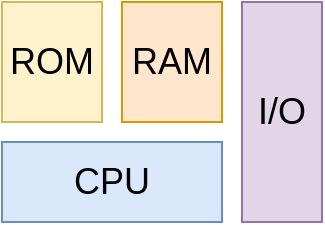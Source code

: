 <mxfile version="20.2.3" type="device" pages="6"><diagram id="jKgs5NQhzFjSeAtQGgx4" name="ComputerArchitecture"><mxGraphModel dx="1422" dy="857" grid="1" gridSize="10" guides="1" tooltips="1" connect="1" arrows="1" fold="1" page="1" pageScale="1" pageWidth="850" pageHeight="1100" math="0" shadow="0"><root><mxCell id="0"/><mxCell id="1" parent="0"/><mxCell id="ZXvirfwx5-NTB-baTXq3-1" value="&lt;font style=&quot;font-size: 18px;&quot;&gt;CPU&lt;/font&gt;" style="rounded=0;whiteSpace=wrap;html=1;fillColor=#dae8fc;strokeColor=#6c8ebf;" parent="1" vertex="1"><mxGeometry x="330" y="330" width="110" height="40" as="geometry"/></mxCell><mxCell id="ZXvirfwx5-NTB-baTXq3-2" value="RAM" style="rounded=0;whiteSpace=wrap;html=1;fontSize=18;fillColor=#ffe6cc;strokeColor=#d79b00;" parent="1" vertex="1"><mxGeometry x="390" y="260" width="50" height="60" as="geometry"/></mxCell><mxCell id="ZXvirfwx5-NTB-baTXq3-3" value="ROM" style="rounded=0;whiteSpace=wrap;html=1;fontSize=18;fillColor=#fff2cc;strokeColor=#d6b656;" parent="1" vertex="1"><mxGeometry x="330" y="260" width="50" height="60" as="geometry"/></mxCell><mxCell id="ZXvirfwx5-NTB-baTXq3-4" value="I/O" style="rounded=0;whiteSpace=wrap;html=1;fontSize=18;fillColor=#e1d5e7;strokeColor=#9673a6;" parent="1" vertex="1"><mxGeometry x="450" y="260" width="40" height="110" as="geometry"/></mxCell></root></mxGraphModel></diagram><diagram id="VeAfNJhvVv1DjpaMMoYv" name="Processes"><mxGraphModel dx="1422" dy="857" grid="1" gridSize="10" guides="1" tooltips="1" connect="1" arrows="1" fold="1" page="1" pageScale="1" pageWidth="850" pageHeight="1100" math="0" shadow="0"><root><mxCell id="0"/><mxCell id="1" parent="0"/><mxCell id="KSzVvA4Irh-55ij4Jz6W-15" value="d" style="rounded=0;whiteSpace=wrap;html=1;fontSize=17;fillColor=default;" parent="1" vertex="1"><mxGeometry x="355" y="300" width="120" height="230" as="geometry"/></mxCell><mxCell id="KSzVvA4Irh-55ij4Jz6W-16" value="Executable Files" style="text;html=1;align=center;verticalAlign=middle;resizable=0;points=[];autosize=1;strokeColor=none;fillColor=none;fontSize=17;" parent="1" vertex="1"><mxGeometry x="340" y="270" width="150" height="30" as="geometry"/></mxCell><mxCell id="KSzVvA4Irh-55ij4Jz6W-17" value="Headers" style="rounded=0;whiteSpace=wrap;html=1;fontSize=17;fillColor=#d5e8d4;strokeColor=#82b366;" parent="1" vertex="1"><mxGeometry x="355" y="300" width="120" height="60" as="geometry"/></mxCell><mxCell id="imugnw3qoZpxoe3GF136-7" style="edgeStyle=orthogonalEdgeStyle;rounded=0;orthogonalLoop=1;jettySize=auto;html=1;entryX=0.023;entryY=0.586;entryDx=0;entryDy=0;entryPerimeter=0;fontSize=17;" parent="1" source="KSzVvA4Irh-55ij4Jz6W-18" target="imugnw3qoZpxoe3GF136-2" edge="1"><mxGeometry relative="1" as="geometry"/></mxCell><mxCell id="KSzVvA4Irh-55ij4Jz6W-18" value=".bss" style="rounded=0;whiteSpace=wrap;html=1;fontSize=17;fillColor=#fff2cc;strokeColor=#d6b656;" parent="1" vertex="1"><mxGeometry x="355" y="360" width="120" height="20" as="geometry"/></mxCell><mxCell id="imugnw3qoZpxoe3GF136-6" style="edgeStyle=orthogonalEdgeStyle;rounded=0;orthogonalLoop=1;jettySize=auto;html=1;entryX=-0.01;entryY=0.344;entryDx=0;entryDy=0;entryPerimeter=0;fontSize=17;" parent="1" source="KSzVvA4Irh-55ij4Jz6W-19" target="imugnw3qoZpxoe3GF136-3" edge="1"><mxGeometry relative="1" as="geometry"/></mxCell><mxCell id="KSzVvA4Irh-55ij4Jz6W-19" value=".text" style="rounded=0;whiteSpace=wrap;html=1;fontSize=17;fillColor=#dae8fc;strokeColor=#6c8ebf;" parent="1" vertex="1"><mxGeometry x="355" y="390" width="120" height="60" as="geometry"/></mxCell><mxCell id="imugnw3qoZpxoe3GF136-8" style="edgeStyle=orthogonalEdgeStyle;rounded=0;orthogonalLoop=1;jettySize=auto;html=1;entryX=0;entryY=0.5;entryDx=0;entryDy=0;fontSize=17;" parent="1" source="KSzVvA4Irh-55ij4Jz6W-20" target="imugnw3qoZpxoe3GF136-3" edge="1"><mxGeometry relative="1" as="geometry"><Array as="points"><mxPoint x="505" y="470"/><mxPoint x="505" y="430"/></Array></mxGeometry></mxCell><mxCell id="KSzVvA4Irh-55ij4Jz6W-20" value=".rodata" style="rounded=0;whiteSpace=wrap;html=1;fontSize=17;fillColor=#fff2cc;strokeColor=#d6b656;" parent="1" vertex="1"><mxGeometry x="355" y="460" width="120" height="20" as="geometry"/></mxCell><mxCell id="imugnw3qoZpxoe3GF136-9" style="edgeStyle=orthogonalEdgeStyle;rounded=0;orthogonalLoop=1;jettySize=auto;html=1;entryX=-0.01;entryY=0.693;entryDx=0;entryDy=0;entryPerimeter=0;fontSize=17;" parent="1" source="KSzVvA4Irh-55ij4Jz6W-21" target="imugnw3qoZpxoe3GF136-3" edge="1"><mxGeometry relative="1" as="geometry"/></mxCell><mxCell id="imugnw3qoZpxoe3GF136-10" style="edgeStyle=orthogonalEdgeStyle;rounded=0;orthogonalLoop=1;jettySize=auto;html=1;entryX=0;entryY=0.75;entryDx=0;entryDy=0;fontSize=17;fillColor=#e1d5e7;strokeColor=#9673a6;dashed=1;" parent="1" source="KSzVvA4Irh-55ij4Jz6W-21" target="imugnw3qoZpxoe3GF136-2" edge="1"><mxGeometry relative="1" as="geometry"><Array as="points"><mxPoint x="495" y="500"/><mxPoint x="495" y="380"/></Array></mxGeometry></mxCell><mxCell id="KSzVvA4Irh-55ij4Jz6W-21" value=".data" style="rounded=0;whiteSpace=wrap;html=1;fontSize=17;fillColor=#fff2cc;strokeColor=#d6b656;" parent="1" vertex="1"><mxGeometry x="355" y="490" width="120" height="20" as="geometry"/></mxCell><mxCell id="KSzVvA4Irh-55ij4Jz6W-22" value="" style="rounded=0;whiteSpace=wrap;html=1;fontSize=17;fillColor=none;" parent="1" vertex="1"><mxGeometry x="355" y="300" width="120" height="230" as="geometry"/></mxCell><mxCell id="imugnw3qoZpxoe3GF136-2" value="RAM" style="rounded=0;whiteSpace=wrap;html=1;fontSize=18;fillColor=#ffe6cc;strokeColor=#d79b00;" parent="1" vertex="1"><mxGeometry x="555" y="335" width="50" height="60" as="geometry"/></mxCell><mxCell id="imugnw3qoZpxoe3GF136-3" value="ROM" style="rounded=0;whiteSpace=wrap;html=1;fontSize=18;fillColor=#fff2cc;strokeColor=#d6b656;" parent="1" vertex="1"><mxGeometry x="555" y="400" width="50" height="60" as="geometry"/></mxCell><mxCell id="NJdjafhU5GUKoWISNkNu-1" value="HW" style="rounded=0;whiteSpace=wrap;html=1;fontSize=18;fillColor=#f8cecc;strokeColor=#b85450;" parent="1" vertex="1"><mxGeometry x="80" y="450" width="120" height="40" as="geometry"/></mxCell><mxCell id="NJdjafhU5GUKoWISNkNu-2" value="OS (Kernel)" style="rounded=0;whiteSpace=wrap;html=1;fontSize=18;fillColor=#d5e8d4;strokeColor=#82b366;" parent="1" vertex="1"><mxGeometry x="80" y="400" width="120" height="40" as="geometry"/></mxCell><mxCell id="NJdjafhU5GUKoWISNkNu-3" value="&lt;font style=&quot;font-size: 12px;&quot;&gt;P1&lt;/font&gt;" style="shape=card;whiteSpace=wrap;html=1;fontSize=18;fillColor=#fff2cc;strokeColor=#d6b656;" parent="1" vertex="1"><mxGeometry x="80" y="330" width="40" height="60" as="geometry"/></mxCell><mxCell id="NJdjafhU5GUKoWISNkNu-4" value="&lt;font style=&quot;font-size: 12px;&quot;&gt;Pn&lt;/font&gt;" style="shape=card;whiteSpace=wrap;html=1;fontSize=18;fillColor=#fff2cc;strokeColor=#d6b656;" parent="1" vertex="1"><mxGeometry x="160" y="330" width="40" height="60" as="geometry"/></mxCell><mxCell id="NJdjafhU5GUKoWISNkNu-5" value="&lt;font style=&quot;font-size: 17px;&quot;&gt;...&lt;/font&gt;" style="text;html=1;align=center;verticalAlign=middle;resizable=0;points=[];autosize=1;strokeColor=none;fillColor=none;fontSize=12;" parent="1" vertex="1"><mxGeometry x="120" y="345" width="40" height="30" as="geometry"/></mxCell><mxCell id="NJdjafhU5GUKoWISNkNu-6" value="Processes" style="text;html=1;align=center;verticalAlign=middle;resizable=0;points=[];autosize=1;strokeColor=none;fillColor=none;fontSize=17;" parent="1" vertex="1"><mxGeometry x="210" y="345" width="100" height="30" as="geometry"/></mxCell><mxCell id="NJdjafhU5GUKoWISNkNu-7" value="" style="endArrow=classic;startArrow=classic;html=1;rounded=0;fontSize=17;" parent="1" edge="1"><mxGeometry width="50" height="50" relative="1" as="geometry"><mxPoint x="210" y="390" as="sourcePoint"/><mxPoint x="210" y="330" as="targetPoint"/></mxGeometry></mxCell></root></mxGraphModel></diagram><diagram id="TGLnlrVfk9iJQr_WNrsY" name="Process"><mxGraphModel dx="1422" dy="857" grid="1" gridSize="10" guides="1" tooltips="1" connect="1" arrows="1" fold="1" page="1" pageScale="1" pageWidth="850" pageHeight="1100" math="0" shadow="0"><root><mxCell id="0"/><mxCell id="1" parent="0"/><mxCell id="Hp5FJjKM4QG6iM4OdRbq-9" value="" style="rounded=0;whiteSpace=wrap;html=1;fontSize=18;" parent="1" vertex="1"><mxGeometry x="700" y="280" width="190" height="230" as="geometry"/></mxCell><mxCell id="7morOIem3QKCZER_J0fp-1" value="" style="shape=note;whiteSpace=wrap;html=1;backgroundOutline=1;darkOpacity=0.05;fontSize=14;" parent="1" vertex="1"><mxGeometry x="100" y="300" width="80" height="100" as="geometry"/></mxCell><mxCell id="7morOIem3QKCZER_J0fp-2" value="" style="shape=note;whiteSpace=wrap;html=1;backgroundOutline=1;darkOpacity=0.05;fontSize=14;" parent="1" vertex="1"><mxGeometry x="80" y="330" width="80" height="100" as="geometry"/></mxCell><mxCell id="7morOIem3QKCZER_J0fp-3" value=".c/.cpp/.asm" style="shape=note;whiteSpace=wrap;html=1;backgroundOutline=1;darkOpacity=0.05;fontSize=14;align=center;" parent="1" vertex="1"><mxGeometry x="60" y="360" width="80" height="100" as="geometry"/></mxCell><mxCell id="7morOIem3QKCZER_J0fp-4" value="&lt;span style=&quot;font-size: 18px;&quot;&gt;Source Code&lt;/span&gt;" style="text;html=1;align=center;verticalAlign=middle;resizable=0;points=[];autosize=1;strokeColor=none;fillColor=none;fontSize=14;" parent="1" vertex="1"><mxGeometry x="60" y="250" width="130" height="40" as="geometry"/></mxCell><mxCell id="mMZt18qBJSFMqakV96TD-17" style="edgeStyle=orthogonalEdgeStyle;rounded=0;orthogonalLoop=1;jettySize=auto;html=1;entryX=0;entryY=0.5;entryDx=0;entryDy=0;fontSize=14;fillColor=#080808;" parent="1" source="7morOIem3QKCZER_J0fp-7" target="mMZt18qBJSFMqakV96TD-7" edge="1"><mxGeometry relative="1" as="geometry"/></mxCell><mxCell id="7morOIem3QKCZER_J0fp-7" value="Code&lt;br style=&quot;font-size: 17px;&quot;&gt;&lt;font style=&quot;font-size: 14px;&quot;&gt;exe&lt;br&gt;ro&lt;/font&gt;" style="rounded=0;whiteSpace=wrap;html=1;fontSize=18;fillColor=#dae8fc;strokeColor=#6c8ebf;" parent="1" vertex="1"><mxGeometry x="305" y="280" width="95" height="70" as="geometry"/></mxCell><mxCell id="7morOIem3QKCZER_J0fp-8" value="&lt;span style=&quot;font-size: 18px;&quot;&gt;Binary Blocks&lt;/span&gt;" style="text;html=1;align=center;verticalAlign=middle;resizable=0;points=[];autosize=1;strokeColor=none;fillColor=none;fontSize=14;" parent="1" vertex="1"><mxGeometry x="280" y="235" width="130" height="40" as="geometry"/></mxCell><mxCell id="mMZt18qBJSFMqakV96TD-20" style="edgeStyle=orthogonalEdgeStyle;rounded=0;orthogonalLoop=1;jettySize=auto;html=1;entryX=0;entryY=0.5;entryDx=0;entryDy=0;fontSize=14;fillColor=#080808;" parent="1" source="7morOIem3QKCZER_J0fp-10" target="mMZt18qBJSFMqakV96TD-9" edge="1"><mxGeometry relative="1" as="geometry"><Array as="points"><mxPoint x="430" y="395"/><mxPoint x="430" y="450"/></Array></mxGeometry></mxCell><mxCell id="7morOIem3QKCZER_J0fp-10" value="Data&lt;br style=&quot;font-size: 17px;&quot;&gt;&lt;font style=&quot;font-size: 14px;&quot;&gt;non-exe&lt;br&gt;rw&lt;/font&gt;" style="rounded=0;whiteSpace=wrap;html=1;fontSize=18;fillColor=#fff2cc;strokeColor=#d6b656;" parent="1" vertex="1"><mxGeometry x="305" y="360" width="95" height="70" as="geometry"/></mxCell><mxCell id="mMZt18qBJSFMqakV96TD-21" style="edgeStyle=orthogonalEdgeStyle;rounded=0;orthogonalLoop=1;jettySize=auto;html=1;entryX=0;entryY=0.5;entryDx=0;entryDy=0;fontSize=14;fillColor=#080808;" parent="1" source="7morOIem3QKCZER_J0fp-11" target="mMZt18qBJSFMqakV96TD-12" edge="1"><mxGeometry relative="1" as="geometry"/></mxCell><mxCell id="7morOIem3QKCZER_J0fp-11" value="Constants&lt;br style=&quot;font-size: 17px;&quot;&gt;&lt;font style=&quot;font-size: 14px;&quot;&gt;non-exe&lt;br&gt;ro&lt;/font&gt;" style="rounded=0;whiteSpace=wrap;html=1;fontSize=18;fillColor=#fff2cc;strokeColor=#d6b656;" parent="1" vertex="1"><mxGeometry x="305" y="440" width="95" height="70" as="geometry"/></mxCell><mxCell id="7morOIem3QKCZER_J0fp-12" value="" style="shape=flexArrow;endArrow=classic;html=1;rounded=0;fontSize=14;fillColor=#f5f5f5;strokeColor=#666666;" parent="1" edge="1"><mxGeometry width="50" height="50" relative="1" as="geometry"><mxPoint x="210" y="370" as="sourcePoint"/><mxPoint x="280" y="370" as="targetPoint"/></mxGeometry></mxCell><mxCell id="mMZt18qBJSFMqakV96TD-1" value="d" style="rounded=0;whiteSpace=wrap;html=1;fontSize=17;fillColor=default;" parent="1" vertex="1"><mxGeometry x="470" y="280" width="120" height="230" as="geometry"/></mxCell><mxCell id="mMZt18qBJSFMqakV96TD-2" value="Executable Files" style="text;html=1;align=center;verticalAlign=middle;resizable=0;points=[];autosize=1;strokeColor=none;fillColor=none;fontSize=17;" parent="1" vertex="1"><mxGeometry x="460" y="240" width="150" height="30" as="geometry"/></mxCell><mxCell id="mMZt18qBJSFMqakV96TD-3" value="Headers&lt;br&gt;&lt;div style=&quot;&quot;&gt;&lt;span style=&quot;font-size: 12px; background-color: initial;&quot;&gt;entrypoint&lt;/span&gt;&lt;/div&gt;" style="rounded=0;whiteSpace=wrap;html=1;fontSize=17;fillColor=#d5e8d4;strokeColor=#82b366;" parent="1" vertex="1"><mxGeometry x="470" y="280" width="120" height="60" as="geometry"/></mxCell><mxCell id="mMZt18qBJSFMqakV96TD-5" value=".bss = size" style="rounded=0;whiteSpace=wrap;html=1;fontSize=17;fillColor=#fff2cc;strokeColor=#d6b656;" parent="1" vertex="1"><mxGeometry x="470" y="340" width="120" height="20" as="geometry"/></mxCell><mxCell id="mMZt18qBJSFMqakV96TD-7" value=".text" style="rounded=0;whiteSpace=wrap;html=1;fontSize=17;fillColor=#dae8fc;strokeColor=#6c8ebf;" parent="1" vertex="1"><mxGeometry x="470" y="370" width="120" height="60" as="geometry"/></mxCell><mxCell id="mMZt18qBJSFMqakV96TD-9" value=".data" style="rounded=0;whiteSpace=wrap;html=1;fontSize=17;fillColor=#fff2cc;strokeColor=#d6b656;" parent="1" vertex="1"><mxGeometry x="470" y="440" width="120" height="20" as="geometry"/></mxCell><mxCell id="mMZt18qBJSFMqakV96TD-12" value=".rodata" style="rounded=0;whiteSpace=wrap;html=1;fontSize=17;fillColor=#fff2cc;strokeColor=#d6b656;" parent="1" vertex="1"><mxGeometry x="470" y="470" width="120" height="20" as="geometry"/></mxCell><mxCell id="mMZt18qBJSFMqakV96TD-13" value="" style="rounded=0;whiteSpace=wrap;html=1;fontSize=17;fillColor=none;" parent="1" vertex="1"><mxGeometry x="470" y="280" width="120" height="230" as="geometry"/></mxCell><mxCell id="mMZt18qBJSFMqakV96TD-23" value="" style="endArrow=classic;startArrow=classic;html=1;rounded=0;fontSize=12;fillColor=#080808;" parent="1" edge="1"><mxGeometry width="50" height="50" relative="1" as="geometry"><mxPoint x="60" y="540" as="sourcePoint"/><mxPoint x="600" y="540" as="targetPoint"/></mxGeometry></mxCell><mxCell id="mMZt18qBJSFMqakV96TD-24" value="&lt;span style=&quot;font-size: 18px;&quot;&gt;Compilation and Linking&lt;/span&gt;" style="text;html=1;align=center;verticalAlign=middle;resizable=0;points=[];autosize=1;strokeColor=none;fillColor=none;fontSize=14;" parent="1" vertex="1"><mxGeometry x="215" y="540" width="220" height="40" as="geometry"/></mxCell><mxCell id="Hp5FJjKM4QG6iM4OdRbq-1" value="&lt;font style=&quot;font-size: 18px;&quot;&gt;Virtual Memory&lt;/font&gt;" style="rounded=0;whiteSpace=wrap;html=1;fontSize=12;fillColor=#fff2cc;strokeColor=#d6b656;" parent="1" vertex="1"><mxGeometry x="710" y="285" width="80" height="125" as="geometry"/></mxCell><mxCell id="Hp5FJjKM4QG6iM4OdRbq-2" value="Process" style="text;html=1;align=center;verticalAlign=middle;resizable=0;points=[];autosize=1;strokeColor=none;fillColor=none;fontSize=17;" parent="1" vertex="1"><mxGeometry x="765" y="240" width="80" height="30" as="geometry"/></mxCell><mxCell id="Hp5FJjKM4QG6iM4OdRbq-3" value="" style="whiteSpace=wrap;html=1;aspect=fixed;fontSize=18;fillColor=#dae8fc;strokeColor=#6c8ebf;" parent="1" vertex="1"><mxGeometry x="720" y="445" width="40" height="40" as="geometry"/></mxCell><mxCell id="Hp5FJjKM4QG6iM4OdRbq-7" value="Threads" style="text;html=1;align=center;verticalAlign=middle;resizable=0;points=[];autosize=1;strokeColor=none;fillColor=none;fontSize=18;" parent="1" vertex="1"><mxGeometry x="705" y="410" width="90" height="40" as="geometry"/></mxCell><mxCell id="Hp5FJjKM4QG6iM4OdRbq-8" value="&lt;font style=&quot;font-size: 18px;&quot;&gt;I/O&lt;/font&gt;" style="rounded=0;whiteSpace=wrap;html=1;fontSize=12;fillColor=#e1d5e7;strokeColor=#9673a6;" parent="1" vertex="1"><mxGeometry x="805" y="285" width="70" height="100" as="geometry"/></mxCell><mxCell id="Hp5FJjKM4QG6iM4OdRbq-11" value="Signals" style="rounded=0;whiteSpace=wrap;html=1;fontSize=18;fillColor=#f8cecc;strokeColor=#b85450;" parent="1" vertex="1"><mxGeometry x="805" y="400" width="70" height="30" as="geometry"/></mxCell><mxCell id="Hp5FJjKM4QG6iM4OdRbq-14" value="" style="shape=flexArrow;endArrow=classic;html=1;rounded=0;fontSize=14;fillColor=#f5f5f5;strokeColor=#666666;" parent="1" edge="1"><mxGeometry width="50" height="50" relative="1" as="geometry"><mxPoint x="610" y="394.71" as="sourcePoint"/><mxPoint x="680" y="394.71" as="targetPoint"/></mxGeometry></mxCell><mxCell id="Hp5FJjKM4QG6iM4OdRbq-15" value="Execute" style="text;html=1;align=center;verticalAlign=middle;resizable=0;points=[];autosize=1;strokeColor=none;fillColor=none;fontSize=18;" parent="1" vertex="1"><mxGeometry x="600" y="350" width="90" height="40" as="geometry"/></mxCell><mxCell id="Hp5FJjKM4QG6iM4OdRbq-20" value="" style="whiteSpace=wrap;html=1;aspect=fixed;fontSize=18;fillColor=#dae8fc;strokeColor=#6c8ebf;" parent="1" vertex="1"><mxGeometry x="730" y="455" width="40" height="40" as="geometry"/></mxCell><mxCell id="Hp5FJjKM4QG6iM4OdRbq-21" value="" style="whiteSpace=wrap;html=1;aspect=fixed;fontSize=18;fillColor=#dae8fc;strokeColor=#6c8ebf;" parent="1" vertex="1"><mxGeometry x="740" y="465" width="40" height="40" as="geometry"/></mxCell></root></mxGraphModel></diagram><diagram id="MSupq8z4BKF6Zao9s_jd" name="FileDescriptorTable"><mxGraphModel dx="981" dy="591" grid="1" gridSize="10" guides="1" tooltips="1" connect="1" arrows="1" fold="1" page="1" pageScale="1" pageWidth="850" pageHeight="1100" math="0" shadow="0"><root><mxCell id="0"/><mxCell id="1" parent="0"/><mxCell id="qpNdI70Ijjfu1GX1Mvpu-1" value="" style="rounded=0;whiteSpace=wrap;html=1;fontSize=17;" parent="1" vertex="1"><mxGeometry x="90" y="200" width="120" height="230" as="geometry"/></mxCell><mxCell id="qpNdI70Ijjfu1GX1Mvpu-4" value="&lt;font style=&quot;&quot;&gt;&lt;span style=&quot;font-size: 18px;&quot;&gt;File Descriptor Table&lt;/span&gt;&lt;br&gt;&lt;font style=&quot;font-size: 14px;&quot;&gt;(one per process)&lt;/font&gt;&lt;br&gt;&lt;/font&gt;" style="text;html=1;align=center;verticalAlign=middle;resizable=0;points=[];autosize=1;strokeColor=none;fillColor=none;" parent="1" vertex="1"><mxGeometry x="55" y="145" width="190" height="50" as="geometry"/></mxCell><mxCell id="qpNdI70Ijjfu1GX1Mvpu-5" value="" style="rounded=0;whiteSpace=wrap;html=1;fontSize=17;" parent="1" vertex="1"><mxGeometry x="305" y="240" width="120" height="140" as="geometry"/></mxCell><mxCell id="qpNdI70Ijjfu1GX1Mvpu-6" value="&lt;font style=&quot;&quot;&gt;&lt;span style=&quot;font-size: 18px;&quot;&gt;File Table&lt;/span&gt;&lt;br&gt;&lt;font style=&quot;font-size: 14px;&quot;&gt;(system wide)&lt;/font&gt;&lt;br&gt;&lt;/font&gt;" style="text;html=1;align=center;verticalAlign=middle;resizable=0;points=[];autosize=1;strokeColor=none;fillColor=none;" parent="1" vertex="1"><mxGeometry x="310" y="190" width="110" height="50" as="geometry"/></mxCell><mxCell id="qpNdI70Ijjfu1GX1Mvpu-17" style="rounded=0;orthogonalLoop=1;jettySize=auto;html=1;fontSize=12;exitX=1;exitY=0.5;exitDx=0;exitDy=0;entryX=0;entryY=0.5;entryDx=0;entryDy=0;" parent="1" source="qpNdI70Ijjfu1GX1Mvpu-7" target="qpNdI70Ijjfu1GX1Mvpu-13" edge="1"><mxGeometry relative="1" as="geometry"><mxPoint x="290" y="230" as="targetPoint"/></mxGeometry></mxCell><mxCell id="qpNdI70Ijjfu1GX1Mvpu-7" value="0 (stdin)" style="rounded=0;whiteSpace=wrap;html=1;fontSize=18;strokeColor=#82b366;fillColor=#d5e8d4;" parent="1" vertex="1"><mxGeometry x="90" y="200" width="120" height="30" as="geometry"/></mxCell><mxCell id="qpNdI70Ijjfu1GX1Mvpu-8" value="1 (stdout)" style="rounded=0;whiteSpace=wrap;html=1;fontSize=18;strokeColor=#d6b656;fillColor=#fff2cc;" parent="1" vertex="1"><mxGeometry x="90" y="230" width="120" height="30" as="geometry"/></mxCell><mxCell id="qpNdI70Ijjfu1GX1Mvpu-9" value="2 (stderr)" style="rounded=0;whiteSpace=wrap;html=1;fontSize=18;strokeColor=#b85450;fillColor=#f8cecc;" parent="1" vertex="1"><mxGeometry x="90" y="260" width="120" height="30" as="geometry"/></mxCell><mxCell id="qpNdI70Ijjfu1GX1Mvpu-10" value="3" style="rounded=0;whiteSpace=wrap;html=1;fontSize=18;strokeColor=#666666;fillColor=#f5f5f5;fontColor=#333333;" parent="1" vertex="1"><mxGeometry x="90" y="290" width="120" height="30" as="geometry"/></mxCell><mxCell id="qpNdI70Ijjfu1GX1Mvpu-11" value="N" style="rounded=0;whiteSpace=wrap;html=1;fontSize=18;strokeColor=#666666;fillColor=#f5f5f5;fontColor=#333333;" parent="1" vertex="1"><mxGeometry x="90" y="400" width="120" height="30" as="geometry"/></mxCell><mxCell id="qpNdI70Ijjfu1GX1Mvpu-12" value="&lt;font style=&quot;font-size: 18px;&quot;&gt;(...)&lt;/font&gt;" style="text;html=1;align=center;verticalAlign=middle;resizable=0;points=[];autosize=1;strokeColor=none;fillColor=none;fontSize=12;" parent="1" vertex="1"><mxGeometry x="125" y="340" width="50" height="40" as="geometry"/></mxCell><mxCell id="qpNdI70Ijjfu1GX1Mvpu-2" value="" style="rounded=0;whiteSpace=wrap;html=1;fontSize=17;fillColor=none;" parent="1" vertex="1"><mxGeometry x="90" y="200" width="120" height="230" as="geometry"/></mxCell><mxCell id="qpNdI70Ijjfu1GX1Mvpu-13" value="&lt;font style=&quot;font-size: 12px;&quot;&gt;read-only, offset:0&lt;/font&gt;" style="rounded=0;whiteSpace=wrap;html=1;fontSize=18;fillColor=#dae8fc;strokeColor=#6c8ebf;" parent="1" vertex="1"><mxGeometry x="305" y="240" width="120" height="30" as="geometry"/></mxCell><mxCell id="qpNdI70Ijjfu1GX1Mvpu-14" value="&lt;font style=&quot;font-size: 12px;&quot;&gt;write-only, offset:0&lt;/font&gt;" style="rounded=0;whiteSpace=wrap;html=1;fontSize=18;fillColor=#e1d5e7;strokeColor=#9673a6;" parent="1" vertex="1"><mxGeometry x="305" y="270" width="120" height="30" as="geometry"/></mxCell><mxCell id="qpNdI70Ijjfu1GX1Mvpu-31" style="edgeStyle=orthogonalEdgeStyle;rounded=0;orthogonalLoop=1;jettySize=auto;html=1;entryX=0;entryY=0.5;entryDx=0;entryDy=0;fontSize=12;" parent="1" source="qpNdI70Ijjfu1GX1Mvpu-15" target="qpNdI70Ijjfu1GX1Mvpu-26" edge="1"><mxGeometry relative="1" as="geometry"/></mxCell><mxCell id="qpNdI70Ijjfu1GX1Mvpu-15" value="&lt;font style=&quot;font-size: 12px;&quot;&gt;read-write, offset:12&lt;/font&gt;" style="rounded=0;whiteSpace=wrap;html=1;fontSize=18;fillColor=#f5f5f5;fontColor=#333333;strokeColor=#666666;" parent="1" vertex="1"><mxGeometry x="305" y="300" width="120" height="30" as="geometry"/></mxCell><mxCell id="qpNdI70Ijjfu1GX1Mvpu-16" value="&lt;span style=&quot;font-size: 12px;&quot;&gt;(...)&lt;/span&gt;" style="rounded=0;whiteSpace=wrap;html=1;fontSize=18;fillColor=#f5f5f5;fontColor=#333333;strokeColor=#666666;" parent="1" vertex="1"><mxGeometry x="305" y="350" width="120" height="30" as="geometry"/></mxCell><mxCell id="qpNdI70Ijjfu1GX1Mvpu-21" value="" style="rounded=0;whiteSpace=wrap;html=1;fontSize=12;strokeColor=default;fillColor=none;" parent="1" vertex="1"><mxGeometry x="475" y="240" width="120" height="140" as="geometry"/></mxCell><mxCell id="qpNdI70Ijjfu1GX1Mvpu-22" value="&lt;font style=&quot;font-size: 18px;&quot;&gt;Inode Table&amp;nbsp;&lt;br&gt;&lt;span style=&quot;font-size: 14px;&quot;&gt;(system wide)&lt;/span&gt;&lt;br&gt;&lt;/font&gt;" style="text;html=1;align=center;verticalAlign=middle;resizable=0;points=[];autosize=1;strokeColor=none;fillColor=none;" parent="1" vertex="1"><mxGeometry x="475" y="180" width="120" height="60" as="geometry"/></mxCell><mxCell id="qpNdI70Ijjfu1GX1Mvpu-23" value="" style="rounded=0;whiteSpace=wrap;html=1;fontSize=17;" parent="1" vertex="1"><mxGeometry x="475" y="240" width="120" height="140" as="geometry"/></mxCell><mxCell id="qpNdI70Ijjfu1GX1Mvpu-24" value="&lt;font style=&quot;font-size: 12px;&quot;&gt;/dev/pts22&lt;/font&gt;" style="rounded=0;whiteSpace=wrap;html=1;fontSize=18;fillColor=#f5f5f5;strokeColor=#666666;fontColor=#333333;" parent="1" vertex="1"><mxGeometry x="475" y="240" width="120" height="30" as="geometry"/></mxCell><mxCell id="qpNdI70Ijjfu1GX1Mvpu-25" value="&lt;font style=&quot;font-size: 12px;&quot;&gt;/path/abc.txt&lt;/font&gt;" style="rounded=0;whiteSpace=wrap;html=1;fontSize=18;" parent="1" vertex="1"><mxGeometry x="475" y="270" width="120" height="30" as="geometry"/></mxCell><mxCell id="qpNdI70Ijjfu1GX1Mvpu-26" value="&lt;font style=&quot;font-size: 12px;&quot;&gt;/path/myfile.txt&lt;/font&gt;" style="rounded=0;whiteSpace=wrap;html=1;fontSize=18;fillColor=#f5f5f5;fontColor=#333333;strokeColor=#666666;" parent="1" vertex="1"><mxGeometry x="475" y="300" width="120" height="30" as="geometry"/></mxCell><mxCell id="qpNdI70Ijjfu1GX1Mvpu-27" value="&lt;span style=&quot;font-size: 12px;&quot;&gt;(...)&lt;/span&gt;" style="rounded=0;whiteSpace=wrap;html=1;fontSize=18;fillColor=#f5f5f5;fontColor=#333333;strokeColor=#666666;" parent="1" vertex="1"><mxGeometry x="475" y="350" width="120" height="30" as="geometry"/></mxCell><mxCell id="qpNdI70Ijjfu1GX1Mvpu-28" value="" style="rounded=0;whiteSpace=wrap;html=1;fontSize=12;strokeColor=default;fillColor=none;" parent="1" vertex="1"><mxGeometry x="305" y="240" width="120" height="140" as="geometry"/></mxCell><mxCell id="tMYuKMl06wWwAzvNfHjt-1" style="rounded=0;orthogonalLoop=1;jettySize=auto;html=1;fontSize=12;exitX=1;exitY=0.5;exitDx=0;exitDy=0;entryX=0;entryY=0.5;entryDx=0;entryDy=0;" edge="1" parent="1" source="qpNdI70Ijjfu1GX1Mvpu-8" target="qpNdI70Ijjfu1GX1Mvpu-14"><mxGeometry relative="1" as="geometry"><mxPoint x="220" y="225" as="sourcePoint"/><mxPoint x="290" y="290" as="targetPoint"/></mxGeometry></mxCell><mxCell id="tMYuKMl06wWwAzvNfHjt-2" style="rounded=0;orthogonalLoop=1;jettySize=auto;html=1;fontSize=12;exitX=1;exitY=0.5;exitDx=0;exitDy=0;entryX=0;entryY=0.5;entryDx=0;entryDy=0;" edge="1" parent="1" source="qpNdI70Ijjfu1GX1Mvpu-9" target="qpNdI70Ijjfu1GX1Mvpu-14"><mxGeometry relative="1" as="geometry"><mxPoint x="220" y="255" as="sourcePoint"/><mxPoint x="315.0" y="295" as="targetPoint"/></mxGeometry></mxCell><mxCell id="tMYuKMl06wWwAzvNfHjt-3" style="rounded=0;orthogonalLoop=1;jettySize=auto;html=1;fontSize=12;exitX=1;exitY=0.5;exitDx=0;exitDy=0;entryX=0;entryY=0.5;entryDx=0;entryDy=0;" edge="1" parent="1" source="qpNdI70Ijjfu1GX1Mvpu-10" target="qpNdI70Ijjfu1GX1Mvpu-15"><mxGeometry relative="1" as="geometry"><mxPoint x="220" y="285" as="sourcePoint"/><mxPoint x="315.0" y="295" as="targetPoint"/></mxGeometry></mxCell><mxCell id="tMYuKMl06wWwAzvNfHjt-4" style="rounded=0;orthogonalLoop=1;jettySize=auto;html=1;fontSize=12;exitX=1;exitY=0.5;exitDx=0;exitDy=0;entryX=0;entryY=0.5;entryDx=0;entryDy=0;" edge="1" parent="1" source="qpNdI70Ijjfu1GX1Mvpu-14" target="qpNdI70Ijjfu1GX1Mvpu-24"><mxGeometry relative="1" as="geometry"><mxPoint x="220" y="255" as="sourcePoint"/><mxPoint x="460" y="260" as="targetPoint"/></mxGeometry></mxCell><mxCell id="tMYuKMl06wWwAzvNfHjt-5" style="rounded=0;orthogonalLoop=1;jettySize=auto;html=1;fontSize=12;exitX=1;exitY=0.5;exitDx=0;exitDy=0;entryX=0;entryY=0.5;entryDx=0;entryDy=0;" edge="1" parent="1" source="qpNdI70Ijjfu1GX1Mvpu-13" target="qpNdI70Ijjfu1GX1Mvpu-24"><mxGeometry relative="1" as="geometry"><mxPoint x="435" y="295" as="sourcePoint"/><mxPoint x="485" y="265" as="targetPoint"/></mxGeometry></mxCell></root></mxGraphModel></diagram><diagram id="aDXq_Lwx0hsNiRk3iRPI" name="Dup"><mxGraphModel dx="813" dy="490" grid="1" gridSize="10" guides="1" tooltips="1" connect="1" arrows="1" fold="1" page="1" pageScale="1" pageWidth="850" pageHeight="1100" math="0" shadow="0"><root><mxCell id="0"/><mxCell id="1" parent="0"/><mxCell id="PXb5PoRK5jyQGXn0gFeS-1" value="" style="rounded=0;whiteSpace=wrap;html=1;fontSize=17;" vertex="1" parent="1"><mxGeometry x="90" y="200" width="120" height="230" as="geometry"/></mxCell><mxCell id="PXb5PoRK5jyQGXn0gFeS-2" value="&lt;font style=&quot;&quot;&gt;&lt;span style=&quot;font-size: 18px;&quot;&gt;File Descriptor Table&lt;/span&gt;&lt;br&gt;&lt;font style=&quot;font-size: 14px;&quot;&gt;(one per process)&lt;/font&gt;&lt;br&gt;&lt;/font&gt;" style="text;html=1;align=center;verticalAlign=middle;resizable=0;points=[];autosize=1;strokeColor=none;fillColor=none;" vertex="1" parent="1"><mxGeometry x="55" y="145" width="190" height="50" as="geometry"/></mxCell><mxCell id="PXb5PoRK5jyQGXn0gFeS-3" value="" style="rounded=0;whiteSpace=wrap;html=1;fontSize=17;" vertex="1" parent="1"><mxGeometry x="305" y="240" width="120" height="140" as="geometry"/></mxCell><mxCell id="PXb5PoRK5jyQGXn0gFeS-4" value="&lt;font style=&quot;&quot;&gt;&lt;span style=&quot;font-size: 18px;&quot;&gt;File Table&lt;/span&gt;&lt;br&gt;&lt;font style=&quot;font-size: 14px;&quot;&gt;(system wide)&lt;/font&gt;&lt;br&gt;&lt;/font&gt;" style="text;html=1;align=center;verticalAlign=middle;resizable=0;points=[];autosize=1;strokeColor=none;fillColor=none;" vertex="1" parent="1"><mxGeometry x="310" y="190" width="110" height="50" as="geometry"/></mxCell><mxCell id="PXb5PoRK5jyQGXn0gFeS-5" style="rounded=0;orthogonalLoop=1;jettySize=auto;html=1;entryX=0;entryY=0.5;entryDx=0;entryDy=0;fontSize=12;exitX=1;exitY=0.5;exitDx=0;exitDy=0;" edge="1" parent="1" source="PXb5PoRK5jyQGXn0gFeS-6" target="PXb5PoRK5jyQGXn0gFeS-16"><mxGeometry relative="1" as="geometry"/></mxCell><mxCell id="PXb5PoRK5jyQGXn0gFeS-6" value="0 (stdin)" style="rounded=0;whiteSpace=wrap;html=1;fontSize=18;strokeColor=#82b366;fillColor=#d5e8d4;" vertex="1" parent="1"><mxGeometry x="90" y="200" width="120" height="30" as="geometry"/></mxCell><mxCell id="PXb5PoRK5jyQGXn0gFeS-7" style="rounded=0;orthogonalLoop=1;jettySize=auto;html=1;entryX=0;entryY=0.5;entryDx=0;entryDy=0;fontSize=12;exitX=1;exitY=0.5;exitDx=0;exitDy=0;" edge="1" parent="1" source="PXb5PoRK5jyQGXn0gFeS-8" target="PXb5PoRK5jyQGXn0gFeS-17"><mxGeometry relative="1" as="geometry"/></mxCell><mxCell id="PXb5PoRK5jyQGXn0gFeS-8" value="1 (stdout)" style="rounded=0;whiteSpace=wrap;html=1;fontSize=18;strokeColor=#d6b656;fillColor=#fff2cc;" vertex="1" parent="1"><mxGeometry x="90" y="230" width="120" height="30" as="geometry"/></mxCell><mxCell id="PXb5PoRK5jyQGXn0gFeS-9" style="rounded=0;orthogonalLoop=1;jettySize=auto;html=1;entryX=0;entryY=0.5;entryDx=0;entryDy=0;fontSize=12;exitX=1;exitY=0.5;exitDx=0;exitDy=0;" edge="1" parent="1" source="PXb5PoRK5jyQGXn0gFeS-10" target="PXb5PoRK5jyQGXn0gFeS-17"><mxGeometry relative="1" as="geometry"/></mxCell><mxCell id="PXb5PoRK5jyQGXn0gFeS-10" value="2 (stderr)" style="rounded=0;whiteSpace=wrap;html=1;fontSize=18;strokeColor=#b85450;fillColor=#f8cecc;" vertex="1" parent="1"><mxGeometry x="90" y="260" width="120" height="30" as="geometry"/></mxCell><mxCell id="PXb5PoRK5jyQGXn0gFeS-11" style="rounded=0;orthogonalLoop=1;jettySize=auto;html=1;entryX=-0.017;entryY=0.116;entryDx=0;entryDy=0;entryPerimeter=0;fontSize=12;strokeColor=#FF0000;exitX=1;exitY=0.5;exitDx=0;exitDy=0;" edge="1" parent="1" source="PXb5PoRK5jyQGXn0gFeS-12" target="PXb5PoRK5jyQGXn0gFeS-20"><mxGeometry relative="1" as="geometry"/></mxCell><mxCell id="PXb5PoRK5jyQGXn0gFeS-12" value="&lt;font color=&quot;#ff0000&quot;&gt;3&lt;/font&gt;" style="rounded=0;whiteSpace=wrap;html=1;fontSize=18;strokeColor=#666666;fillColor=#f5f5f5;fontColor=#333333;" vertex="1" parent="1"><mxGeometry x="90" y="290" width="120" height="30" as="geometry"/></mxCell><mxCell id="PXb5PoRK5jyQGXn0gFeS-15" value="" style="rounded=0;whiteSpace=wrap;html=1;fontSize=17;fillColor=none;" vertex="1" parent="1"><mxGeometry x="90" y="200" width="120" height="230" as="geometry"/></mxCell><mxCell id="PXb5PoRK5jyQGXn0gFeS-16" value="&lt;font style=&quot;font-size: 12px;&quot;&gt;read-only, offset:0&lt;/font&gt;" style="rounded=0;whiteSpace=wrap;html=1;fontSize=18;fillColor=#dae8fc;strokeColor=#6c8ebf;" vertex="1" parent="1"><mxGeometry x="305" y="240" width="120" height="30" as="geometry"/></mxCell><mxCell id="PXb5PoRK5jyQGXn0gFeS-17" value="&lt;font style=&quot;font-size: 12px;&quot;&gt;write-only, offset:0&lt;/font&gt;" style="rounded=0;whiteSpace=wrap;html=1;fontSize=18;fillColor=#e1d5e7;strokeColor=#9673a6;" vertex="1" parent="1"><mxGeometry x="305" y="270" width="120" height="30" as="geometry"/></mxCell><mxCell id="PXb5PoRK5jyQGXn0gFeS-18" value="&lt;font style=&quot;font-size: 12px;&quot;&gt;read-write, offset:12&lt;/font&gt;" style="rounded=0;whiteSpace=wrap;html=1;fontSize=18;fillColor=#f5f5f5;fontColor=#333333;strokeColor=#666666;" vertex="1" parent="1"><mxGeometry x="305" y="300" width="120" height="30" as="geometry"/></mxCell><mxCell id="PXb5PoRK5jyQGXn0gFeS-19" value="&lt;span style=&quot;font-size: 12px;&quot;&gt;(...)&lt;/span&gt;" style="rounded=0;whiteSpace=wrap;html=1;fontSize=18;fillColor=#f5f5f5;fontColor=#333333;strokeColor=#666666;" vertex="1" parent="1"><mxGeometry x="305" y="350" width="120" height="30" as="geometry"/></mxCell><mxCell id="PXb5PoRK5jyQGXn0gFeS-20" value="" style="rounded=0;whiteSpace=wrap;html=1;fontSize=12;strokeColor=default;fillColor=none;" vertex="1" parent="1"><mxGeometry x="305" y="240" width="120" height="140" as="geometry"/></mxCell><mxCell id="PXb5PoRK5jyQGXn0gFeS-21" value="&lt;font color=&quot;#ff0000&quot;&gt;dup(0)&lt;/font&gt;" style="text;html=1;strokeColor=none;fillColor=none;align=center;verticalAlign=middle;whiteSpace=wrap;rounded=0;fontSize=14;" vertex="1" parent="1"><mxGeometry x="30" y="290" width="60" height="30" as="geometry"/></mxCell><mxCell id="PXb5PoRK5jyQGXn0gFeS-22" value="&lt;font color=&quot;#00cc00&quot;&gt;dup(1, 11)&lt;/font&gt;" style="text;html=1;strokeColor=none;fillColor=none;align=center;verticalAlign=middle;whiteSpace=wrap;rounded=0;fontSize=14;" vertex="1" parent="1"><mxGeometry x="20" y="360" width="70" height="30" as="geometry"/></mxCell><mxCell id="PXb5PoRK5jyQGXn0gFeS-23" value="&lt;font color=&quot;#00cc00&quot;&gt;11&lt;/font&gt;" style="rounded=0;whiteSpace=wrap;html=1;fontSize=18;strokeColor=#666666;fillColor=#f5f5f5;fontColor=#333333;" vertex="1" parent="1"><mxGeometry x="90" y="360" width="120" height="30" as="geometry"/></mxCell><mxCell id="PXb5PoRK5jyQGXn0gFeS-24" style="rounded=0;orthogonalLoop=1;jettySize=auto;html=1;entryX=-0.012;entryY=0.32;entryDx=0;entryDy=0;entryPerimeter=0;fontSize=12;strokeColor=#00CC00;exitX=1;exitY=0.5;exitDx=0;exitDy=0;" edge="1" parent="1" source="PXb5PoRK5jyQGXn0gFeS-23" target="PXb5PoRK5jyQGXn0gFeS-20"><mxGeometry relative="1" as="geometry"><mxPoint x="230" y="468.76" as="sourcePoint"/><mxPoint x="322.96" y="420" as="targetPoint"/></mxGeometry></mxCell></root></mxGraphModel></diagram><diagram id="7MfAlM8ethqObghner2c" name="OpenClose"><mxGraphModel dx="981" dy="591" grid="1" gridSize="10" guides="1" tooltips="1" connect="1" arrows="1" fold="1" page="1" pageScale="1" pageWidth="850" pageHeight="1100" math="0" shadow="0"><root><mxCell id="0"/><mxCell id="1" parent="0"/><mxCell id="RKRiPoOqGmuSZTSTtcQu-1" value="" style="rounded=0;whiteSpace=wrap;html=1;fontSize=17;" vertex="1" parent="1"><mxGeometry x="320" y="200" width="120" height="230" as="geometry"/></mxCell><mxCell id="RKRiPoOqGmuSZTSTtcQu-2" value="&lt;font style=&quot;&quot;&gt;&lt;span style=&quot;font-size: 18px;&quot;&gt;File Descriptor Table&lt;/span&gt;&lt;br&gt;&lt;font style=&quot;font-size: 14px;&quot;&gt;(one per process)&lt;/font&gt;&lt;br&gt;&lt;/font&gt;" style="text;html=1;align=center;verticalAlign=middle;resizable=0;points=[];autosize=1;strokeColor=none;fillColor=none;" vertex="1" parent="1"><mxGeometry x="285" y="145" width="190" height="50" as="geometry"/></mxCell><mxCell id="RKRiPoOqGmuSZTSTtcQu-3" value="" style="rounded=0;whiteSpace=wrap;html=1;fontSize=17;" vertex="1" parent="1"><mxGeometry x="535" y="240" width="120" height="140" as="geometry"/></mxCell><mxCell id="RKRiPoOqGmuSZTSTtcQu-4" value="&lt;font style=&quot;&quot;&gt;&lt;span style=&quot;font-size: 18px;&quot;&gt;File Table&lt;/span&gt;&lt;br&gt;&lt;font style=&quot;font-size: 14px;&quot;&gt;(system wide)&lt;/font&gt;&lt;br&gt;&lt;/font&gt;" style="text;html=1;align=center;verticalAlign=middle;resizable=0;points=[];autosize=1;strokeColor=none;fillColor=none;" vertex="1" parent="1"><mxGeometry x="540" y="190" width="110" height="50" as="geometry"/></mxCell><mxCell id="RKRiPoOqGmuSZTSTtcQu-5" style="rounded=0;orthogonalLoop=1;jettySize=auto;html=1;entryX=0;entryY=0.5;entryDx=0;entryDy=0;fontSize=12;exitX=1;exitY=0.5;exitDx=0;exitDy=0;" edge="1" parent="1" source="RKRiPoOqGmuSZTSTtcQu-6" target="RKRiPoOqGmuSZTSTtcQu-14"><mxGeometry relative="1" as="geometry"/></mxCell><mxCell id="RKRiPoOqGmuSZTSTtcQu-6" value="0 (stdin)" style="rounded=0;whiteSpace=wrap;html=1;fontSize=18;strokeColor=#82b366;fillColor=#d5e8d4;" vertex="1" parent="1"><mxGeometry x="320" y="200" width="120" height="30" as="geometry"/></mxCell><mxCell id="RKRiPoOqGmuSZTSTtcQu-7" style="rounded=0;orthogonalLoop=1;jettySize=auto;html=1;entryX=0;entryY=0.5;entryDx=0;entryDy=0;fontSize=12;exitX=1;exitY=0.5;exitDx=0;exitDy=0;" edge="1" parent="1" source="RKRiPoOqGmuSZTSTtcQu-8" target="RKRiPoOqGmuSZTSTtcQu-15"><mxGeometry relative="1" as="geometry"/></mxCell><mxCell id="RKRiPoOqGmuSZTSTtcQu-8" value="1 (stdout)" style="rounded=0;whiteSpace=wrap;html=1;fontSize=18;strokeColor=#d6b656;fillColor=#fff2cc;" vertex="1" parent="1"><mxGeometry x="320" y="230" width="120" height="30" as="geometry"/></mxCell><mxCell id="RKRiPoOqGmuSZTSTtcQu-9" style="rounded=0;orthogonalLoop=1;jettySize=auto;html=1;entryX=0;entryY=0.5;entryDx=0;entryDy=0;fontSize=12;exitX=1;exitY=0.5;exitDx=0;exitDy=0;" edge="1" parent="1" source="RKRiPoOqGmuSZTSTtcQu-10" target="RKRiPoOqGmuSZTSTtcQu-15"><mxGeometry relative="1" as="geometry"/></mxCell><mxCell id="RKRiPoOqGmuSZTSTtcQu-10" value="2 (stderr)" style="rounded=0;whiteSpace=wrap;html=1;fontSize=18;strokeColor=#b85450;fillColor=#f8cecc;" vertex="1" parent="1"><mxGeometry x="320" y="260" width="120" height="30" as="geometry"/></mxCell><mxCell id="RKRiPoOqGmuSZTSTtcQu-11" style="rounded=0;orthogonalLoop=1;jettySize=auto;html=1;fontSize=12;strokeColor=#FF0000;exitX=1;exitY=0.5;exitDx=0;exitDy=0;entryX=0;entryY=0.5;entryDx=0;entryDy=0;" edge="1" parent="1" source="RKRiPoOqGmuSZTSTtcQu-12" target="RKRiPoOqGmuSZTSTtcQu-16"><mxGeometry relative="1" as="geometry"><mxPoint x="520" y="330" as="targetPoint"/></mxGeometry></mxCell><mxCell id="RKRiPoOqGmuSZTSTtcQu-12" value="&lt;font color=&quot;#ff0000&quot;&gt;3&lt;/font&gt;" style="rounded=0;whiteSpace=wrap;html=1;fontSize=18;strokeColor=#666666;fillColor=#f5f5f5;fontColor=#333333;" vertex="1" parent="1"><mxGeometry x="320" y="290" width="120" height="30" as="geometry"/></mxCell><mxCell id="RKRiPoOqGmuSZTSTtcQu-13" value="" style="rounded=0;whiteSpace=wrap;html=1;fontSize=17;fillColor=none;" vertex="1" parent="1"><mxGeometry x="320" y="200" width="120" height="230" as="geometry"/></mxCell><mxCell id="RKRiPoOqGmuSZTSTtcQu-14" value="&lt;font style=&quot;font-size: 12px;&quot;&gt;read-only, offset:0&lt;/font&gt;" style="rounded=0;whiteSpace=wrap;html=1;fontSize=18;fillColor=#dae8fc;strokeColor=#6c8ebf;" vertex="1" parent="1"><mxGeometry x="535" y="240" width="120" height="30" as="geometry"/></mxCell><mxCell id="RKRiPoOqGmuSZTSTtcQu-15" value="&lt;font style=&quot;font-size: 12px;&quot;&gt;write-only, offset:0&lt;/font&gt;" style="rounded=0;whiteSpace=wrap;html=1;fontSize=18;fillColor=#e1d5e7;strokeColor=#9673a6;" vertex="1" parent="1"><mxGeometry x="535" y="270" width="120" height="30" as="geometry"/></mxCell><mxCell id="RKRiPoOqGmuSZTSTtcQu-16" value="&lt;font style=&quot;font-size: 12px;&quot;&gt;read-only, offset:&lt;strike&gt;0 &lt;/strike&gt;&lt;font style=&quot;&quot; color=&quot;#00cc00&quot;&gt;1&lt;/font&gt;&lt;/font&gt;" style="rounded=0;whiteSpace=wrap;html=1;fontSize=18;fillColor=#f5f5f5;fontColor=#333333;strokeColor=#666666;" vertex="1" parent="1"><mxGeometry x="535" y="300" width="120" height="30" as="geometry"/></mxCell><mxCell id="RKRiPoOqGmuSZTSTtcQu-17" value="&lt;span style=&quot;font-size: 12px;&quot;&gt;(...)&lt;/span&gt;" style="rounded=0;whiteSpace=wrap;html=1;fontSize=18;fillColor=#f5f5f5;fontColor=#333333;strokeColor=#666666;" vertex="1" parent="1"><mxGeometry x="535" y="350" width="120" height="30" as="geometry"/></mxCell><mxCell id="RKRiPoOqGmuSZTSTtcQu-18" value="" style="rounded=0;whiteSpace=wrap;html=1;fontSize=12;strokeColor=default;fillColor=none;" vertex="1" parent="1"><mxGeometry x="535" y="240" width="120" height="140" as="geometry"/></mxCell><mxCell id="RKRiPoOqGmuSZTSTtcQu-19" value="&lt;font color=&quot;#ff0000&quot;&gt;open(&quot;abc.txt&quot;, 0_RDONLY)&lt;/font&gt;" style="text;html=1;strokeColor=none;fillColor=none;align=center;verticalAlign=middle;whiteSpace=wrap;rounded=0;fontSize=14;" vertex="1" parent="1"><mxGeometry x="130" y="290" width="180" height="30" as="geometry"/></mxCell><mxCell id="RKRiPoOqGmuSZTSTtcQu-20" value="&lt;font color=&quot;#00cc00&quot;&gt;read(3, &amp;amp;c, 1)&lt;/font&gt;" style="text;html=1;strokeColor=none;fillColor=none;align=center;verticalAlign=middle;whiteSpace=wrap;rounded=0;fontSize=14;" vertex="1" parent="1"><mxGeometry x="130" y="320" width="90" height="30" as="geometry"/></mxCell><mxCell id="RKRiPoOqGmuSZTSTtcQu-23" value="&lt;font color=&quot;#ff00ff&quot;&gt;dup(3)&lt;/font&gt;" style="text;html=1;strokeColor=none;fillColor=none;align=center;verticalAlign=middle;whiteSpace=wrap;rounded=0;fontSize=14;" vertex="1" parent="1"><mxGeometry x="130" y="350" width="50" height="30" as="geometry"/></mxCell><mxCell id="RKRiPoOqGmuSZTSTtcQu-24" value="&lt;font color=&quot;#ff00ff&quot;&gt;4&lt;/font&gt;" style="rounded=0;whiteSpace=wrap;html=1;fontSize=18;strokeColor=#666666;fillColor=#f5f5f5;fontColor=#333333;" vertex="1" parent="1"><mxGeometry x="320" y="320" width="120" height="30" as="geometry"/></mxCell><mxCell id="RKRiPoOqGmuSZTSTtcQu-25" style="rounded=0;orthogonalLoop=1;jettySize=auto;html=1;fontSize=12;strokeColor=#FF00FF;exitX=1;exitY=0.5;exitDx=0;exitDy=0;entryX=0;entryY=0.5;entryDx=0;entryDy=0;" edge="1" parent="1" source="RKRiPoOqGmuSZTSTtcQu-24" target="RKRiPoOqGmuSZTSTtcQu-16"><mxGeometry relative="1" as="geometry"><mxPoint x="450" y="315" as="sourcePoint"/><mxPoint x="545" y="325" as="targetPoint"/></mxGeometry></mxCell></root></mxGraphModel></diagram></mxfile>